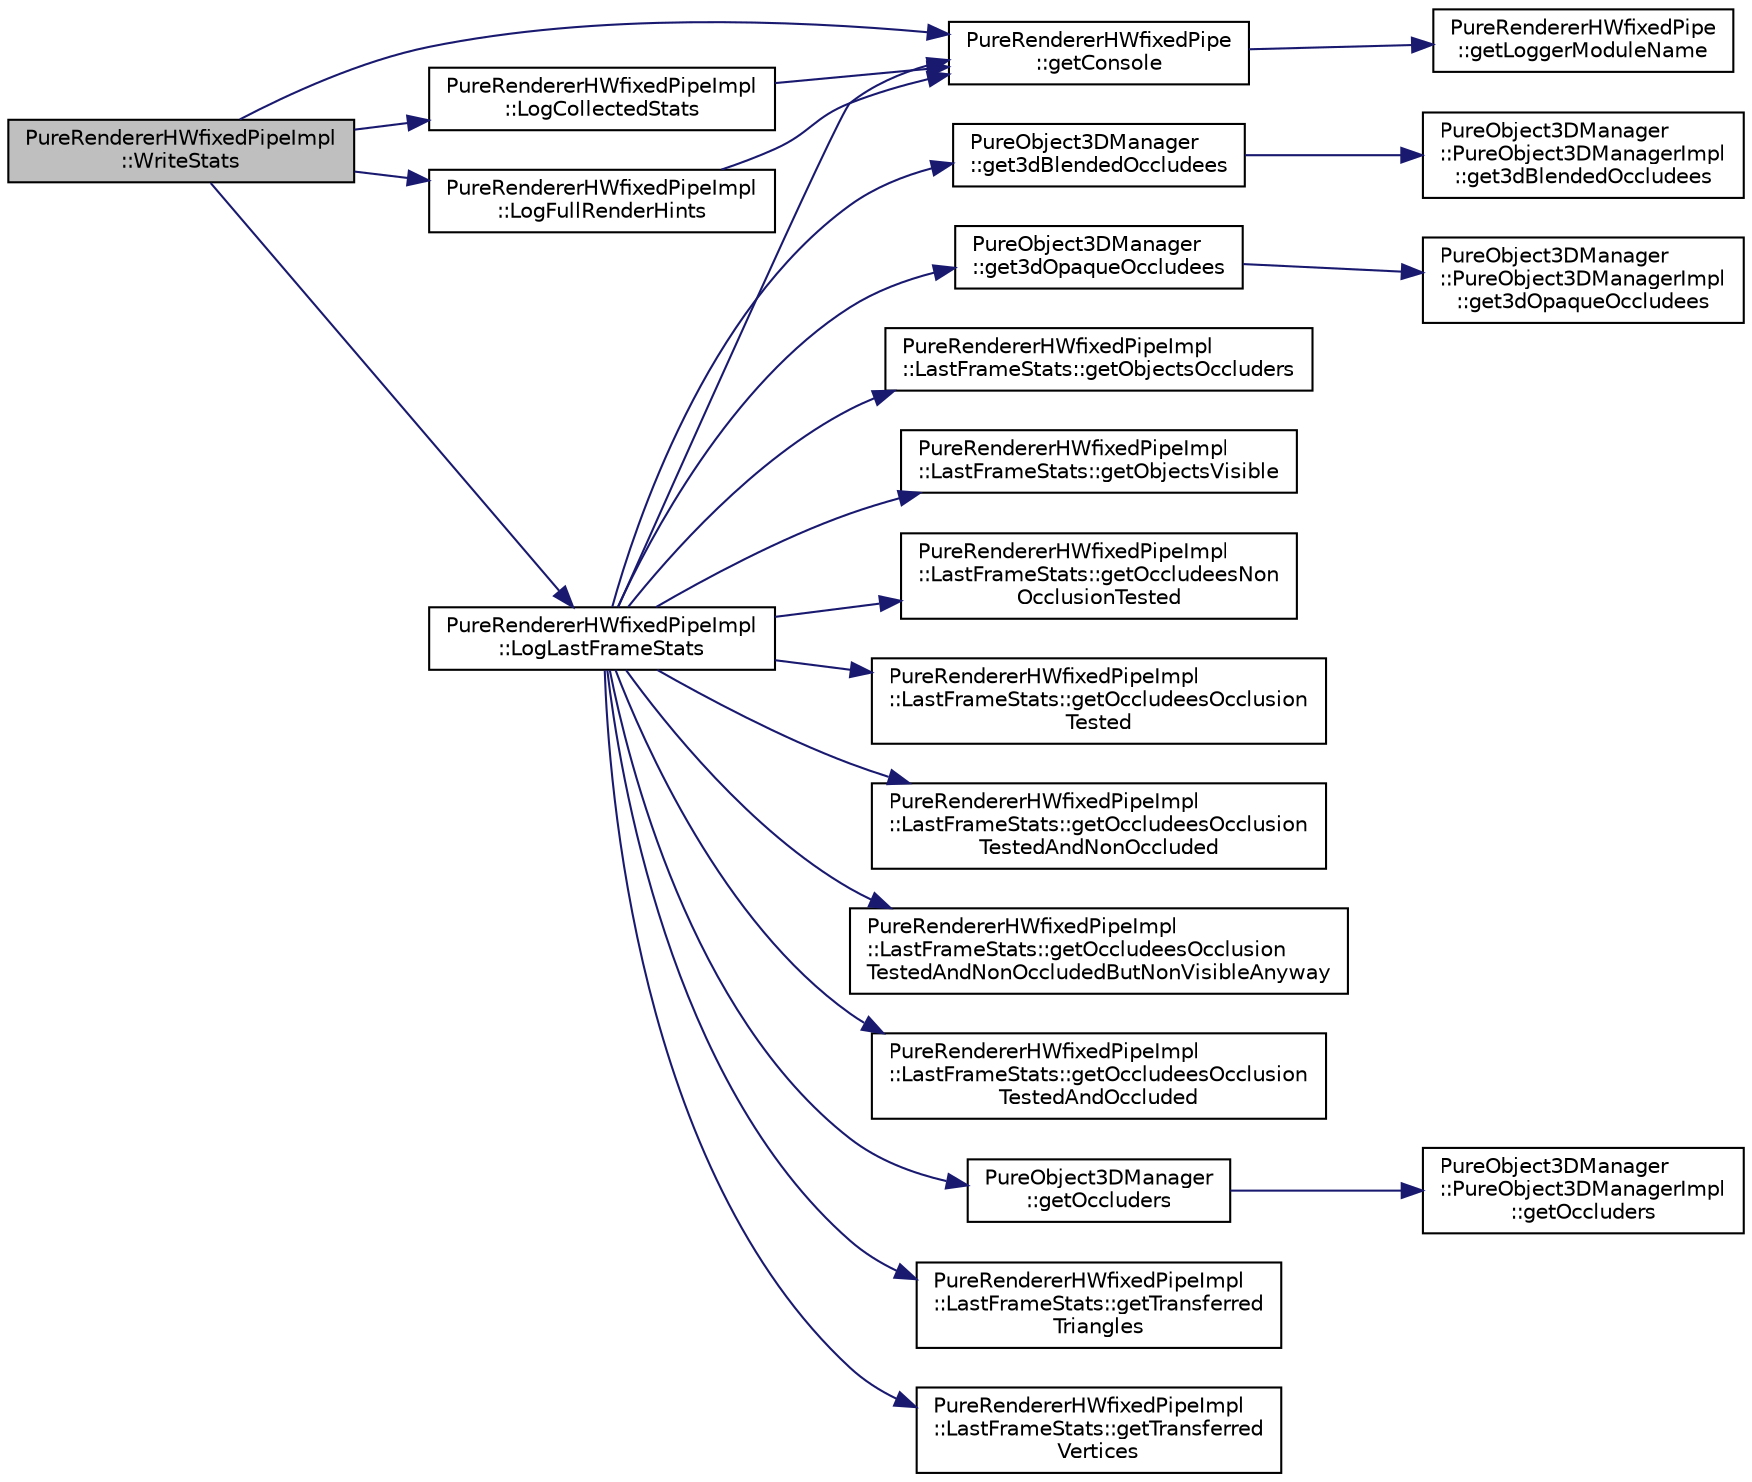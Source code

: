 digraph "PureRendererHWfixedPipeImpl::WriteStats"
{
 // LATEX_PDF_SIZE
  edge [fontname="Helvetica",fontsize="10",labelfontname="Helvetica",labelfontsize="10"];
  node [fontname="Helvetica",fontsize="10",shape=record];
  rankdir="LR";
  Node1 [label="PureRendererHWfixedPipeImpl\l::WriteStats",height=0.2,width=0.4,color="black", fillcolor="grey75", style="filled", fontcolor="black",tooltip="Writes \"Current Statistics\" and \"Last Frame Statistics\" to the console window."];
  Node1 -> Node2 [color="midnightblue",fontsize="10",style="solid",fontname="Helvetica"];
  Node2 [label="PureRendererHWfixedPipe\l::getConsole",height=0.2,width=0.4,color="black", fillcolor="white", style="filled",URL="$class_pure_renderer_h_wfixed_pipe.html#afefeadb4d229d83d09fc0f6ec875e48d",tooltip="Returns access to console preset with logger module name as this class."];
  Node2 -> Node3 [color="midnightblue",fontsize="10",style="solid",fontname="Helvetica"];
  Node3 [label="PureRendererHWfixedPipe\l::getLoggerModuleName",height=0.2,width=0.4,color="black", fillcolor="white", style="filled",URL="$class_pure_renderer_h_wfixed_pipe.html#ac1cf5676887440d49a380e1359edd222",tooltip="Returns the logger module name of this class."];
  Node1 -> Node4 [color="midnightblue",fontsize="10",style="solid",fontname="Helvetica"];
  Node4 [label="PureRendererHWfixedPipeImpl\l::LogCollectedStats",height=0.2,width=0.4,color="black", fillcolor="white", style="filled",URL="$class_pure_renderer_h_wfixed_pipe_impl.html#aa24d7c604b794b19fe8bae1e45daf3ac",tooltip=" "];
  Node4 -> Node2 [color="midnightblue",fontsize="10",style="solid",fontname="Helvetica"];
  Node1 -> Node5 [color="midnightblue",fontsize="10",style="solid",fontname="Helvetica"];
  Node5 [label="PureRendererHWfixedPipeImpl\l::LogFullRenderHints",height=0.2,width=0.4,color="black", fillcolor="white", style="filled",URL="$class_pure_renderer_h_wfixed_pipe_impl.html#a38f7185b2afb36408238ab460efe0294",tooltip="Logs given render hints with full descriptive text."];
  Node5 -> Node2 [color="midnightblue",fontsize="10",style="solid",fontname="Helvetica"];
  Node1 -> Node6 [color="midnightblue",fontsize="10",style="solid",fontname="Helvetica"];
  Node6 [label="PureRendererHWfixedPipeImpl\l::LogLastFrameStats",height=0.2,width=0.4,color="black", fillcolor="white", style="filled",URL="$class_pure_renderer_h_wfixed_pipe_impl.html#a2d4222aa633db2b0f25885d6a713d368",tooltip="Logs last frame stats."];
  Node6 -> Node7 [color="midnightblue",fontsize="10",style="solid",fontname="Helvetica"];
  Node7 [label="PureObject3DManager\l::get3dBlendedOccludees",height=0.2,width=0.4,color="black", fillcolor="white", style="filled",URL="$class_pure_object3_d_manager.html#a0319ff10f6b94d659b1cf9ecaff2b2f2",tooltip="Get a list of 3D (non-sticked) blended occludees."];
  Node7 -> Node8 [color="midnightblue",fontsize="10",style="solid",fontname="Helvetica"];
  Node8 [label="PureObject3DManager\l::PureObject3DManagerImpl\l::get3dBlendedOccludees",height=0.2,width=0.4,color="black", fillcolor="white", style="filled",URL="$class_pure_object3_d_manager_1_1_pure_object3_d_manager_impl.html#a211c07d8529d3092091cbfd04640f3a6",tooltip=" "];
  Node6 -> Node9 [color="midnightblue",fontsize="10",style="solid",fontname="Helvetica"];
  Node9 [label="PureObject3DManager\l::get3dOpaqueOccludees",height=0.2,width=0.4,color="black", fillcolor="white", style="filled",URL="$class_pure_object3_d_manager.html#a4574db4d84c1f9ae429f70b39d22e335",tooltip="Get a list of 3D (non-sticked) opaque (non-blended) occludees."];
  Node9 -> Node10 [color="midnightblue",fontsize="10",style="solid",fontname="Helvetica"];
  Node10 [label="PureObject3DManager\l::PureObject3DManagerImpl\l::get3dOpaqueOccludees",height=0.2,width=0.4,color="black", fillcolor="white", style="filled",URL="$class_pure_object3_d_manager_1_1_pure_object3_d_manager_impl.html#aad18da93cf0450105a3370adf9d6f3e4",tooltip=" "];
  Node6 -> Node2 [color="midnightblue",fontsize="10",style="solid",fontname="Helvetica"];
  Node6 -> Node11 [color="midnightblue",fontsize="10",style="solid",fontname="Helvetica"];
  Node11 [label="PureRendererHWfixedPipeImpl\l::LastFrameStats::getObjectsOccluders",height=0.2,width=0.4,color="black", fillcolor="white", style="filled",URL="$class_pure_renderer_h_wfixed_pipe_impl_1_1_last_frame_stats.html#a772684b0f52db31bd46dd1a7ab9456d1",tooltip=" "];
  Node6 -> Node12 [color="midnightblue",fontsize="10",style="solid",fontname="Helvetica"];
  Node12 [label="PureRendererHWfixedPipeImpl\l::LastFrameStats::getObjectsVisible",height=0.2,width=0.4,color="black", fillcolor="white", style="filled",URL="$class_pure_renderer_h_wfixed_pipe_impl_1_1_last_frame_stats.html#af013a5ea12842d412f122735cb2c1dcd",tooltip=" "];
  Node6 -> Node13 [color="midnightblue",fontsize="10",style="solid",fontname="Helvetica"];
  Node13 [label="PureRendererHWfixedPipeImpl\l::LastFrameStats::getOccludeesNon\lOcclusionTested",height=0.2,width=0.4,color="black", fillcolor="white", style="filled",URL="$class_pure_renderer_h_wfixed_pipe_impl_1_1_last_frame_stats.html#a207435f46dbfdb748561de398d30fe35",tooltip=" "];
  Node6 -> Node14 [color="midnightblue",fontsize="10",style="solid",fontname="Helvetica"];
  Node14 [label="PureRendererHWfixedPipeImpl\l::LastFrameStats::getOccludeesOcclusion\lTested",height=0.2,width=0.4,color="black", fillcolor="white", style="filled",URL="$class_pure_renderer_h_wfixed_pipe_impl_1_1_last_frame_stats.html#a23ad1733a86a87a441bc0e8a61d5f182",tooltip=" "];
  Node6 -> Node15 [color="midnightblue",fontsize="10",style="solid",fontname="Helvetica"];
  Node15 [label="PureRendererHWfixedPipeImpl\l::LastFrameStats::getOccludeesOcclusion\lTestedAndNonOccluded",height=0.2,width=0.4,color="black", fillcolor="white", style="filled",URL="$class_pure_renderer_h_wfixed_pipe_impl_1_1_last_frame_stats.html#a90be255d09c44e29d17934822afc4cc6",tooltip=" "];
  Node6 -> Node16 [color="midnightblue",fontsize="10",style="solid",fontname="Helvetica"];
  Node16 [label="PureRendererHWfixedPipeImpl\l::LastFrameStats::getOccludeesOcclusion\lTestedAndNonOccludedButNonVisibleAnyway",height=0.2,width=0.4,color="black", fillcolor="white", style="filled",URL="$class_pure_renderer_h_wfixed_pipe_impl_1_1_last_frame_stats.html#aa375529d259b07ea687bea3d625452a0",tooltip=" "];
  Node6 -> Node17 [color="midnightblue",fontsize="10",style="solid",fontname="Helvetica"];
  Node17 [label="PureRendererHWfixedPipeImpl\l::LastFrameStats::getOccludeesOcclusion\lTestedAndOccluded",height=0.2,width=0.4,color="black", fillcolor="white", style="filled",URL="$class_pure_renderer_h_wfixed_pipe_impl_1_1_last_frame_stats.html#aaa3abfaff3d7b820aca030bab2272f5e",tooltip=" "];
  Node6 -> Node18 [color="midnightblue",fontsize="10",style="solid",fontname="Helvetica"];
  Node18 [label="PureObject3DManager\l::getOccluders",height=0.2,width=0.4,color="black", fillcolor="white", style="filled",URL="$class_pure_object3_d_manager.html#af928bd00e2b8bf64131e40d9315cdac2",tooltip="Get a list of occluders."];
  Node18 -> Node19 [color="midnightblue",fontsize="10",style="solid",fontname="Helvetica"];
  Node19 [label="PureObject3DManager\l::PureObject3DManagerImpl\l::getOccluders",height=0.2,width=0.4,color="black", fillcolor="white", style="filled",URL="$class_pure_object3_d_manager_1_1_pure_object3_d_manager_impl.html#a1ced804e2fb80af9e2feaeb327e9a5ad",tooltip=" "];
  Node6 -> Node20 [color="midnightblue",fontsize="10",style="solid",fontname="Helvetica"];
  Node20 [label="PureRendererHWfixedPipeImpl\l::LastFrameStats::getTransferred\lTriangles",height=0.2,width=0.4,color="black", fillcolor="white", style="filled",URL="$class_pure_renderer_h_wfixed_pipe_impl_1_1_last_frame_stats.html#ae892047c5e348393b8d9f5e3924926c4",tooltip=" "];
  Node6 -> Node21 [color="midnightblue",fontsize="10",style="solid",fontname="Helvetica"];
  Node21 [label="PureRendererHWfixedPipeImpl\l::LastFrameStats::getTransferred\lVertices",height=0.2,width=0.4,color="black", fillcolor="white", style="filled",URL="$class_pure_renderer_h_wfixed_pipe_impl_1_1_last_frame_stats.html#aadd5bfabb5aba6a3e94e87c36bcf9581",tooltip=" "];
}
